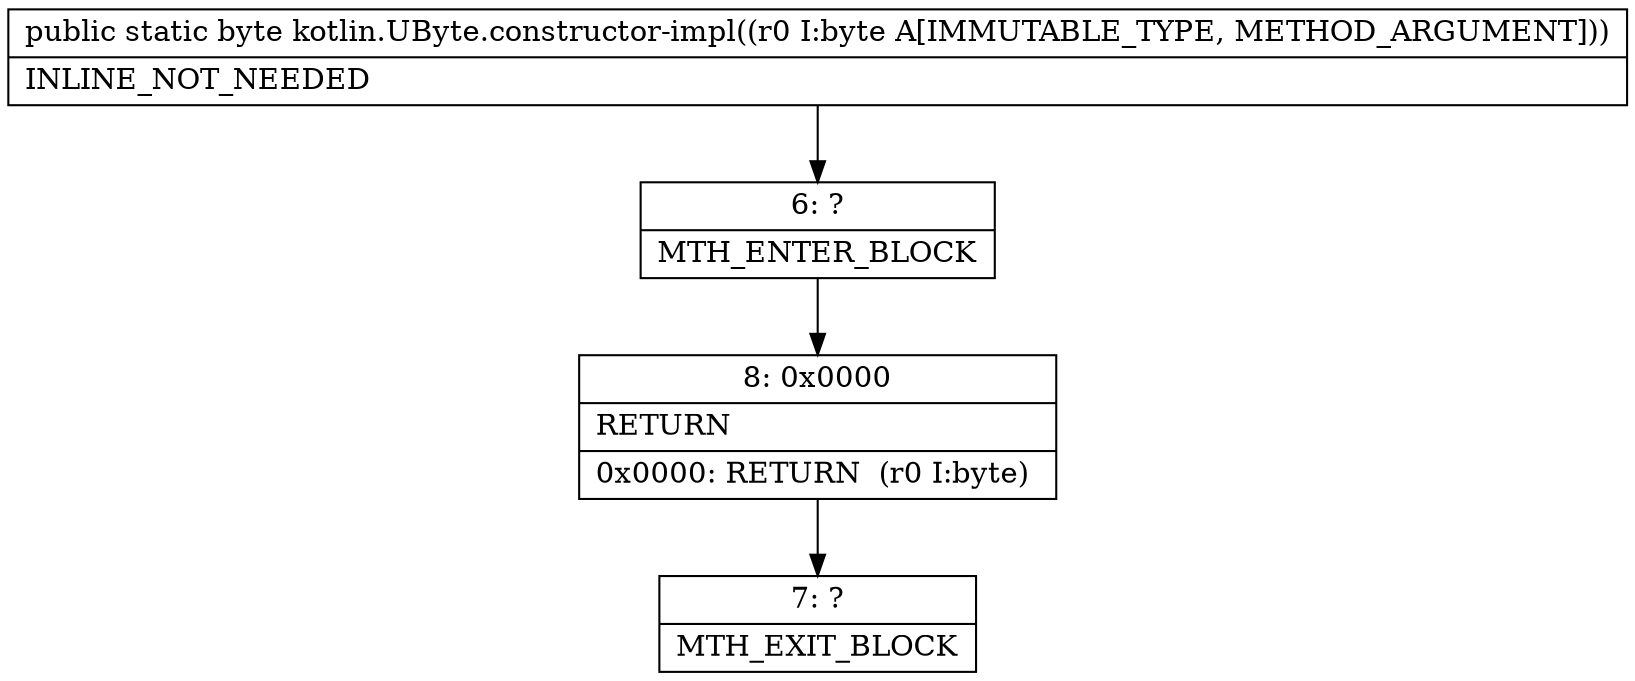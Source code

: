 digraph "CFG forkotlin.UByte.constructor\-impl(B)B" {
Node_6 [shape=record,label="{6\:\ ?|MTH_ENTER_BLOCK\l}"];
Node_8 [shape=record,label="{8\:\ 0x0000|RETURN\l|0x0000: RETURN  (r0 I:byte) \l}"];
Node_7 [shape=record,label="{7\:\ ?|MTH_EXIT_BLOCK\l}"];
MethodNode[shape=record,label="{public static byte kotlin.UByte.constructor\-impl((r0 I:byte A[IMMUTABLE_TYPE, METHOD_ARGUMENT]))  | INLINE_NOT_NEEDED\l}"];
MethodNode -> Node_6;Node_6 -> Node_8;
Node_8 -> Node_7;
}

